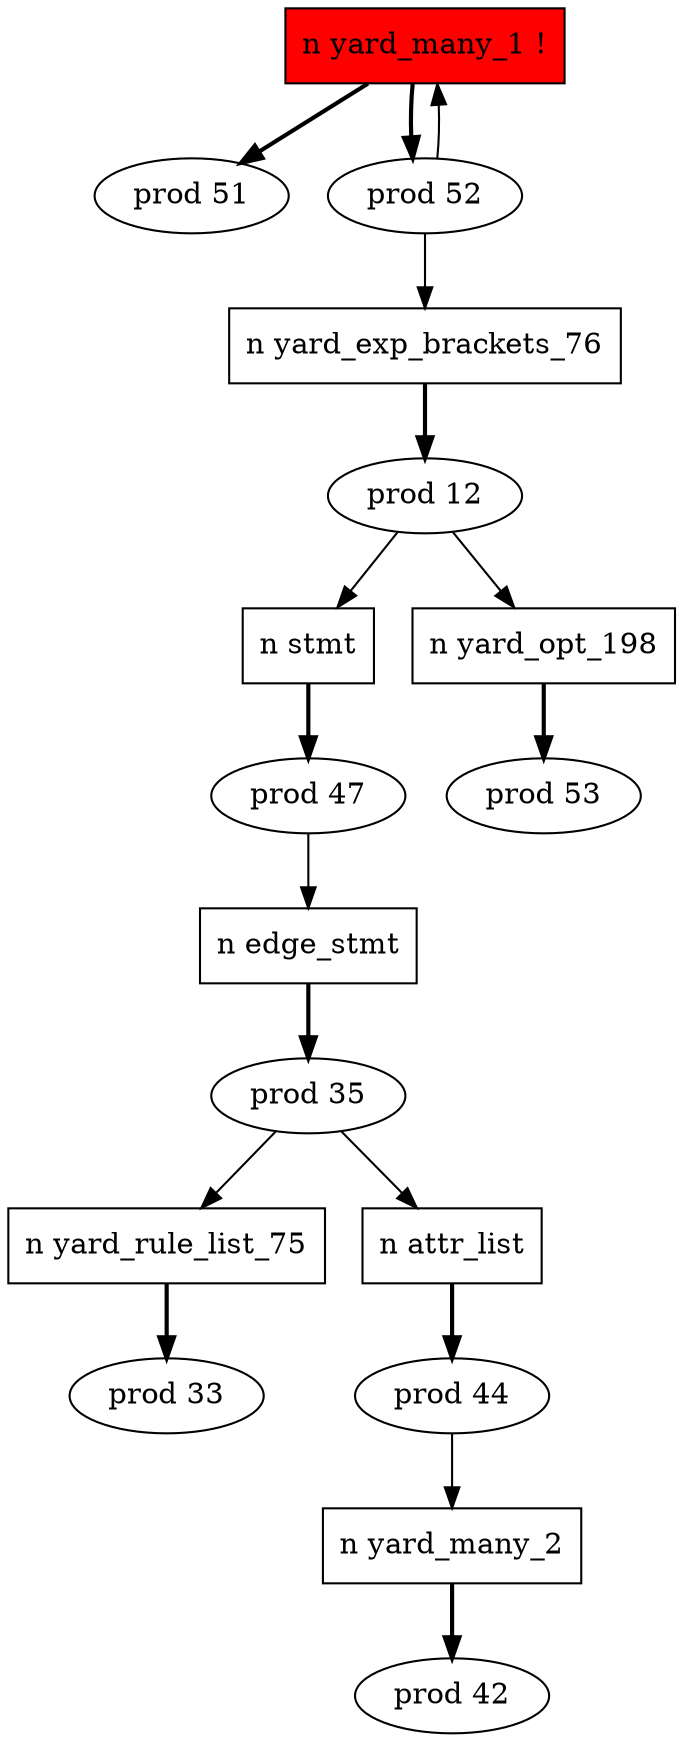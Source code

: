digraph AST {
    7 [label="n yard_many_1 !",style="filled",fillcolor=red,shape=box]
    9 [label="prod 51"]
    7 -> 9 [style=bold,width=10,label=""]
    10 [label="prod 52"]
    7 -> 10 [style=bold,width=10,label=""]
    10 -> 6 [label=""]
    10 -> 7 [label=""]
    6 [label="n yard_exp_brackets_76",shape=box]
    11 [label="prod 12"]
    6 -> 11 [style=bold,width=10,label=""]
    11 -> 4 [label=""]
    11 -> 5 [label=""]
    5 [label="n yard_opt_198",shape=box]
    12 [label="prod 53"]
    5 -> 12 [style=bold,width=10,label=""]
    4 [label="n stmt",shape=box]
    13 [label="prod 47"]
    4 -> 13 [style=bold,width=10,label=""]
    13 -> 3 [label=""]
    3 [label="n edge_stmt",shape=box]
    14 [label="prod 35"]
    3 -> 14 [style=bold,width=10,label=""]
    14 -> 0 [label=""]
    14 -> 2 [label=""]
    2 [label="n attr_list",shape=box]
    15 [label="prod 44"]
    2 -> 15 [style=bold,width=10,label=""]
    15 -> 1 [label=""]
    1 [label="n yard_many_2",shape=box]
    16 [label="prod 42"]
    1 -> 16 [style=bold,width=10,label=""]
    0 [label="n yard_rule_list_75",shape=box]
    17 [label="prod 33"]
    0 -> 17 [style=bold,width=10,label=""]
}
